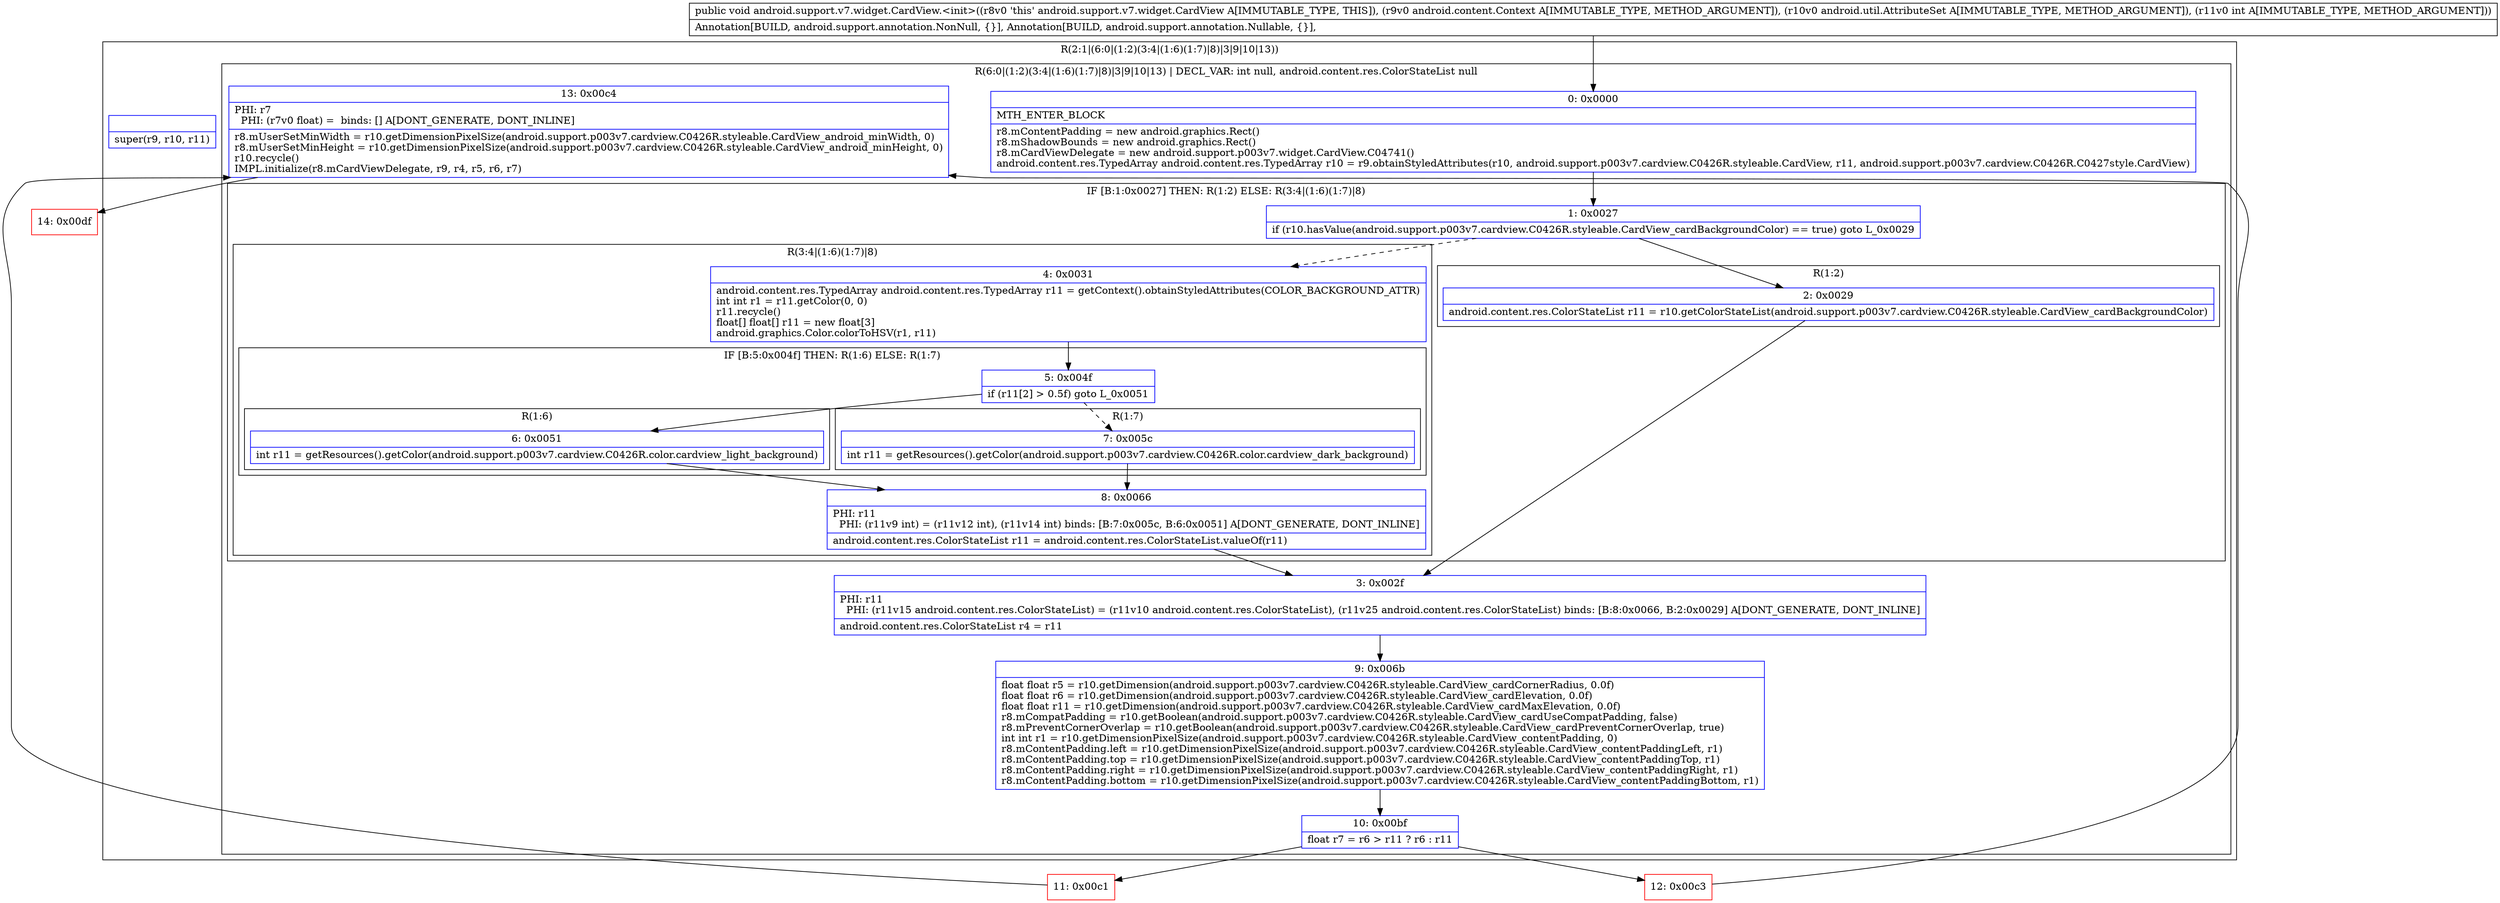 digraph "CFG forandroid.support.v7.widget.CardView.\<init\>(Landroid\/content\/Context;Landroid\/util\/AttributeSet;I)V" {
subgraph cluster_Region_1171524513 {
label = "R(2:1|(6:0|(1:2)(3:4|(1:6)(1:7)|8)|3|9|10|13))";
node [shape=record,color=blue];
Node_InsnContainer_1648395379 [shape=record,label="{|super(r9, r10, r11)\l}"];
subgraph cluster_Region_262208033 {
label = "R(6:0|(1:2)(3:4|(1:6)(1:7)|8)|3|9|10|13) | DECL_VAR: int null, android.content.res.ColorStateList null\l";
node [shape=record,color=blue];
Node_0 [shape=record,label="{0\:\ 0x0000|MTH_ENTER_BLOCK\l|r8.mContentPadding = new android.graphics.Rect()\lr8.mShadowBounds = new android.graphics.Rect()\lr8.mCardViewDelegate = new android.support.p003v7.widget.CardView.C04741()\landroid.content.res.TypedArray android.content.res.TypedArray r10 = r9.obtainStyledAttributes(r10, android.support.p003v7.cardview.C0426R.styleable.CardView, r11, android.support.p003v7.cardview.C0426R.C0427style.CardView)\l}"];
subgraph cluster_IfRegion_1932778863 {
label = "IF [B:1:0x0027] THEN: R(1:2) ELSE: R(3:4|(1:6)(1:7)|8)";
node [shape=record,color=blue];
Node_1 [shape=record,label="{1\:\ 0x0027|if (r10.hasValue(android.support.p003v7.cardview.C0426R.styleable.CardView_cardBackgroundColor) == true) goto L_0x0029\l}"];
subgraph cluster_Region_764797557 {
label = "R(1:2)";
node [shape=record,color=blue];
Node_2 [shape=record,label="{2\:\ 0x0029|android.content.res.ColorStateList r11 = r10.getColorStateList(android.support.p003v7.cardview.C0426R.styleable.CardView_cardBackgroundColor)\l}"];
}
subgraph cluster_Region_2038046600 {
label = "R(3:4|(1:6)(1:7)|8)";
node [shape=record,color=blue];
Node_4 [shape=record,label="{4\:\ 0x0031|android.content.res.TypedArray android.content.res.TypedArray r11 = getContext().obtainStyledAttributes(COLOR_BACKGROUND_ATTR)\lint int r1 = r11.getColor(0, 0)\lr11.recycle()\lfloat[] float[] r11 = new float[3]\landroid.graphics.Color.colorToHSV(r1, r11)\l}"];
subgraph cluster_IfRegion_1904448372 {
label = "IF [B:5:0x004f] THEN: R(1:6) ELSE: R(1:7)";
node [shape=record,color=blue];
Node_5 [shape=record,label="{5\:\ 0x004f|if (r11[2] \> 0.5f) goto L_0x0051\l}"];
subgraph cluster_Region_506605367 {
label = "R(1:6)";
node [shape=record,color=blue];
Node_6 [shape=record,label="{6\:\ 0x0051|int r11 = getResources().getColor(android.support.p003v7.cardview.C0426R.color.cardview_light_background)\l}"];
}
subgraph cluster_Region_473362574 {
label = "R(1:7)";
node [shape=record,color=blue];
Node_7 [shape=record,label="{7\:\ 0x005c|int r11 = getResources().getColor(android.support.p003v7.cardview.C0426R.color.cardview_dark_background)\l}"];
}
}
Node_8 [shape=record,label="{8\:\ 0x0066|PHI: r11 \l  PHI: (r11v9 int) = (r11v12 int), (r11v14 int) binds: [B:7:0x005c, B:6:0x0051] A[DONT_GENERATE, DONT_INLINE]\l|android.content.res.ColorStateList r11 = android.content.res.ColorStateList.valueOf(r11)\l}"];
}
}
Node_3 [shape=record,label="{3\:\ 0x002f|PHI: r11 \l  PHI: (r11v15 android.content.res.ColorStateList) = (r11v10 android.content.res.ColorStateList), (r11v25 android.content.res.ColorStateList) binds: [B:8:0x0066, B:2:0x0029] A[DONT_GENERATE, DONT_INLINE]\l|android.content.res.ColorStateList r4 = r11\l}"];
Node_9 [shape=record,label="{9\:\ 0x006b|float float r5 = r10.getDimension(android.support.p003v7.cardview.C0426R.styleable.CardView_cardCornerRadius, 0.0f)\lfloat float r6 = r10.getDimension(android.support.p003v7.cardview.C0426R.styleable.CardView_cardElevation, 0.0f)\lfloat float r11 = r10.getDimension(android.support.p003v7.cardview.C0426R.styleable.CardView_cardMaxElevation, 0.0f)\lr8.mCompatPadding = r10.getBoolean(android.support.p003v7.cardview.C0426R.styleable.CardView_cardUseCompatPadding, false)\lr8.mPreventCornerOverlap = r10.getBoolean(android.support.p003v7.cardview.C0426R.styleable.CardView_cardPreventCornerOverlap, true)\lint int r1 = r10.getDimensionPixelSize(android.support.p003v7.cardview.C0426R.styleable.CardView_contentPadding, 0)\lr8.mContentPadding.left = r10.getDimensionPixelSize(android.support.p003v7.cardview.C0426R.styleable.CardView_contentPaddingLeft, r1)\lr8.mContentPadding.top = r10.getDimensionPixelSize(android.support.p003v7.cardview.C0426R.styleable.CardView_contentPaddingTop, r1)\lr8.mContentPadding.right = r10.getDimensionPixelSize(android.support.p003v7.cardview.C0426R.styleable.CardView_contentPaddingRight, r1)\lr8.mContentPadding.bottom = r10.getDimensionPixelSize(android.support.p003v7.cardview.C0426R.styleable.CardView_contentPaddingBottom, r1)\l}"];
Node_10 [shape=record,label="{10\:\ 0x00bf|float r7 = r6 \> r11 ? r6 : r11\l}"];
Node_13 [shape=record,label="{13\:\ 0x00c4|PHI: r7 \l  PHI: (r7v0 float) =  binds: [] A[DONT_GENERATE, DONT_INLINE]\l|r8.mUserSetMinWidth = r10.getDimensionPixelSize(android.support.p003v7.cardview.C0426R.styleable.CardView_android_minWidth, 0)\lr8.mUserSetMinHeight = r10.getDimensionPixelSize(android.support.p003v7.cardview.C0426R.styleable.CardView_android_minHeight, 0)\lr10.recycle()\lIMPL.initialize(r8.mCardViewDelegate, r9, r4, r5, r6, r7)\l}"];
}
}
Node_11 [shape=record,color=red,label="{11\:\ 0x00c1}"];
Node_12 [shape=record,color=red,label="{12\:\ 0x00c3}"];
Node_14 [shape=record,color=red,label="{14\:\ 0x00df}"];
MethodNode[shape=record,label="{public void android.support.v7.widget.CardView.\<init\>((r8v0 'this' android.support.v7.widget.CardView A[IMMUTABLE_TYPE, THIS]), (r9v0 android.content.Context A[IMMUTABLE_TYPE, METHOD_ARGUMENT]), (r10v0 android.util.AttributeSet A[IMMUTABLE_TYPE, METHOD_ARGUMENT]), (r11v0 int A[IMMUTABLE_TYPE, METHOD_ARGUMENT]))  | Annotation[BUILD, android.support.annotation.NonNull, \{\}], Annotation[BUILD, android.support.annotation.Nullable, \{\}], \l}"];
MethodNode -> Node_0;
Node_0 -> Node_1;
Node_1 -> Node_2;
Node_1 -> Node_4[style=dashed];
Node_2 -> Node_3;
Node_4 -> Node_5;
Node_5 -> Node_6;
Node_5 -> Node_7[style=dashed];
Node_6 -> Node_8;
Node_7 -> Node_8;
Node_8 -> Node_3;
Node_3 -> Node_9;
Node_9 -> Node_10;
Node_10 -> Node_11;
Node_10 -> Node_12;
Node_13 -> Node_14;
Node_11 -> Node_13;
Node_12 -> Node_13;
}

